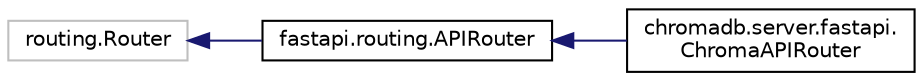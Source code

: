 digraph "Graphical Class Hierarchy"
{
 // LATEX_PDF_SIZE
  edge [fontname="Helvetica",fontsize="10",labelfontname="Helvetica",labelfontsize="10"];
  node [fontname="Helvetica",fontsize="10",shape=record];
  rankdir="LR";
  Node11434 [label="routing.Router",height=0.2,width=0.4,color="grey75", fillcolor="white", style="filled",tooltip=" "];
  Node11434 -> Node0 [dir="back",color="midnightblue",fontsize="10",style="solid",fontname="Helvetica"];
  Node0 [label="fastapi.routing.APIRouter",height=0.2,width=0.4,color="black", fillcolor="white", style="filled",URL="$classfastapi_1_1routing_1_1APIRouter.html",tooltip=" "];
  Node0 -> Node1 [dir="back",color="midnightblue",fontsize="10",style="solid",fontname="Helvetica"];
  Node1 [label="chromadb.server.fastapi.\lChromaAPIRouter",height=0.2,width=0.4,color="black", fillcolor="white", style="filled",URL="$classchromadb_1_1server_1_1fastapi_1_1ChromaAPIRouter.html",tooltip=" "];
}
